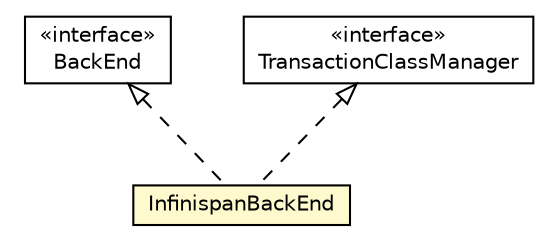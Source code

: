 #!/usr/local/bin/dot
#
# Class diagram 
# Generated by UMLGraph version 5.1 (http://www.umlgraph.org/)
#

digraph G {
	edge [fontname="Helvetica",fontsize=10,labelfontname="Helvetica",labelfontsize=10];
	node [fontname="Helvetica",fontsize=10,shape=plaintext];
	nodesep=0.25;
	ranksep=0.5;
	// pt.ist.fenixframework.backend.BackEnd
	c56120 [label=<<table title="pt.ist.fenixframework.backend.BackEnd" border="0" cellborder="1" cellspacing="0" cellpadding="2" port="p" href="../BackEnd.html">
		<tr><td><table border="0" cellspacing="0" cellpadding="1">
<tr><td align="center" balign="center"> &#171;interface&#187; </td></tr>
<tr><td align="center" balign="center"> BackEnd </td></tr>
		</table></td></tr>
		</table>>, fontname="Helvetica", fontcolor="black", fontsize=10.0];
	// pt.ist.fenixframework.backend.infinispan.InfinispanBackEnd
	c56194 [label=<<table title="pt.ist.fenixframework.backend.infinispan.InfinispanBackEnd" border="0" cellborder="1" cellspacing="0" cellpadding="2" port="p" bgcolor="lemonChiffon" href="./InfinispanBackEnd.html">
		<tr><td><table border="0" cellspacing="0" cellpadding="1">
<tr><td align="center" balign="center"> InfinispanBackEnd </td></tr>
		</table></td></tr>
		</table>>, fontname="Helvetica", fontcolor="black", fontsize=10.0];
	// pt.ist.fenixframework.backend.infinispan.InfinispanTransactionManager.TransactionClassManager
	c56202 [label=<<table title="pt.ist.fenixframework.backend.infinispan.InfinispanTransactionManager.TransactionClassManager" border="0" cellborder="1" cellspacing="0" cellpadding="2" port="p" href="./InfinispanTransactionManager.TransactionClassManager.html">
		<tr><td><table border="0" cellspacing="0" cellpadding="1">
<tr><td align="center" balign="center"> &#171;interface&#187; </td></tr>
<tr><td align="center" balign="center"> TransactionClassManager </td></tr>
		</table></td></tr>
		</table>>, fontname="Helvetica", fontcolor="black", fontsize=10.0];
	//pt.ist.fenixframework.backend.infinispan.InfinispanBackEnd implements pt.ist.fenixframework.backend.BackEnd
	c56120:p -> c56194:p [dir=back,arrowtail=empty,style=dashed];
	//pt.ist.fenixframework.backend.infinispan.InfinispanBackEnd implements pt.ist.fenixframework.backend.infinispan.InfinispanTransactionManager.TransactionClassManager
	c56202:p -> c56194:p [dir=back,arrowtail=empty,style=dashed];
}

